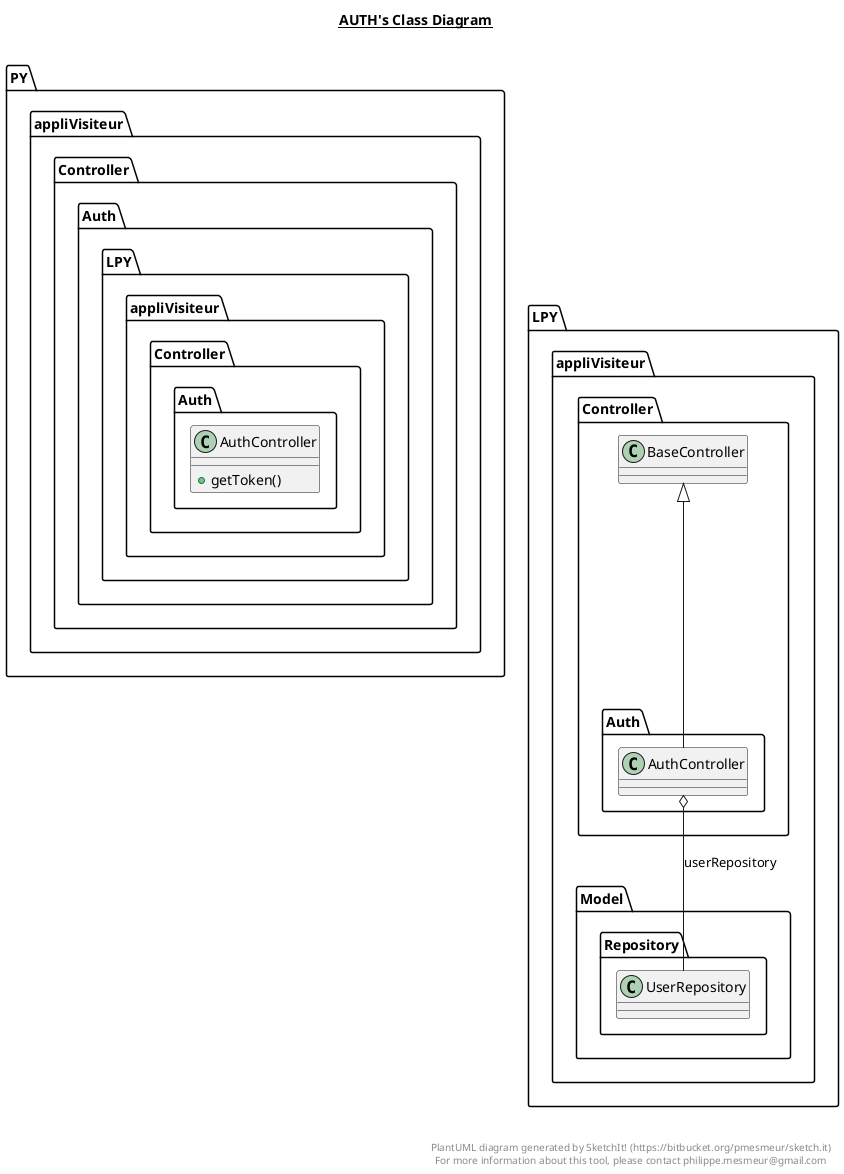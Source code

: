 @startuml

title __AUTH's Class Diagram__\n

    namespace PY.appliVisiteur {
      namespace Controller {
        namespace Auth {
          class LPY.appliVisiteur.Controller.Auth.AuthController {
              + getToken()
          }
        }
      }
    }
  

  LPY.appliVisiteur.Controller.Auth.AuthController -up-|> LPY.appliVisiteur.Controller.BaseController
  LPY.appliVisiteur.Controller.Auth.AuthController o-- LPY.appliVisiteur.Model.Repository.UserRepository : userRepository


right footer


PlantUML diagram generated by SketchIt! (https://bitbucket.org/pmesmeur/sketch.it)
For more information about this tool, please contact philippe.mesmeur@gmail.com
endfooter

@enduml
